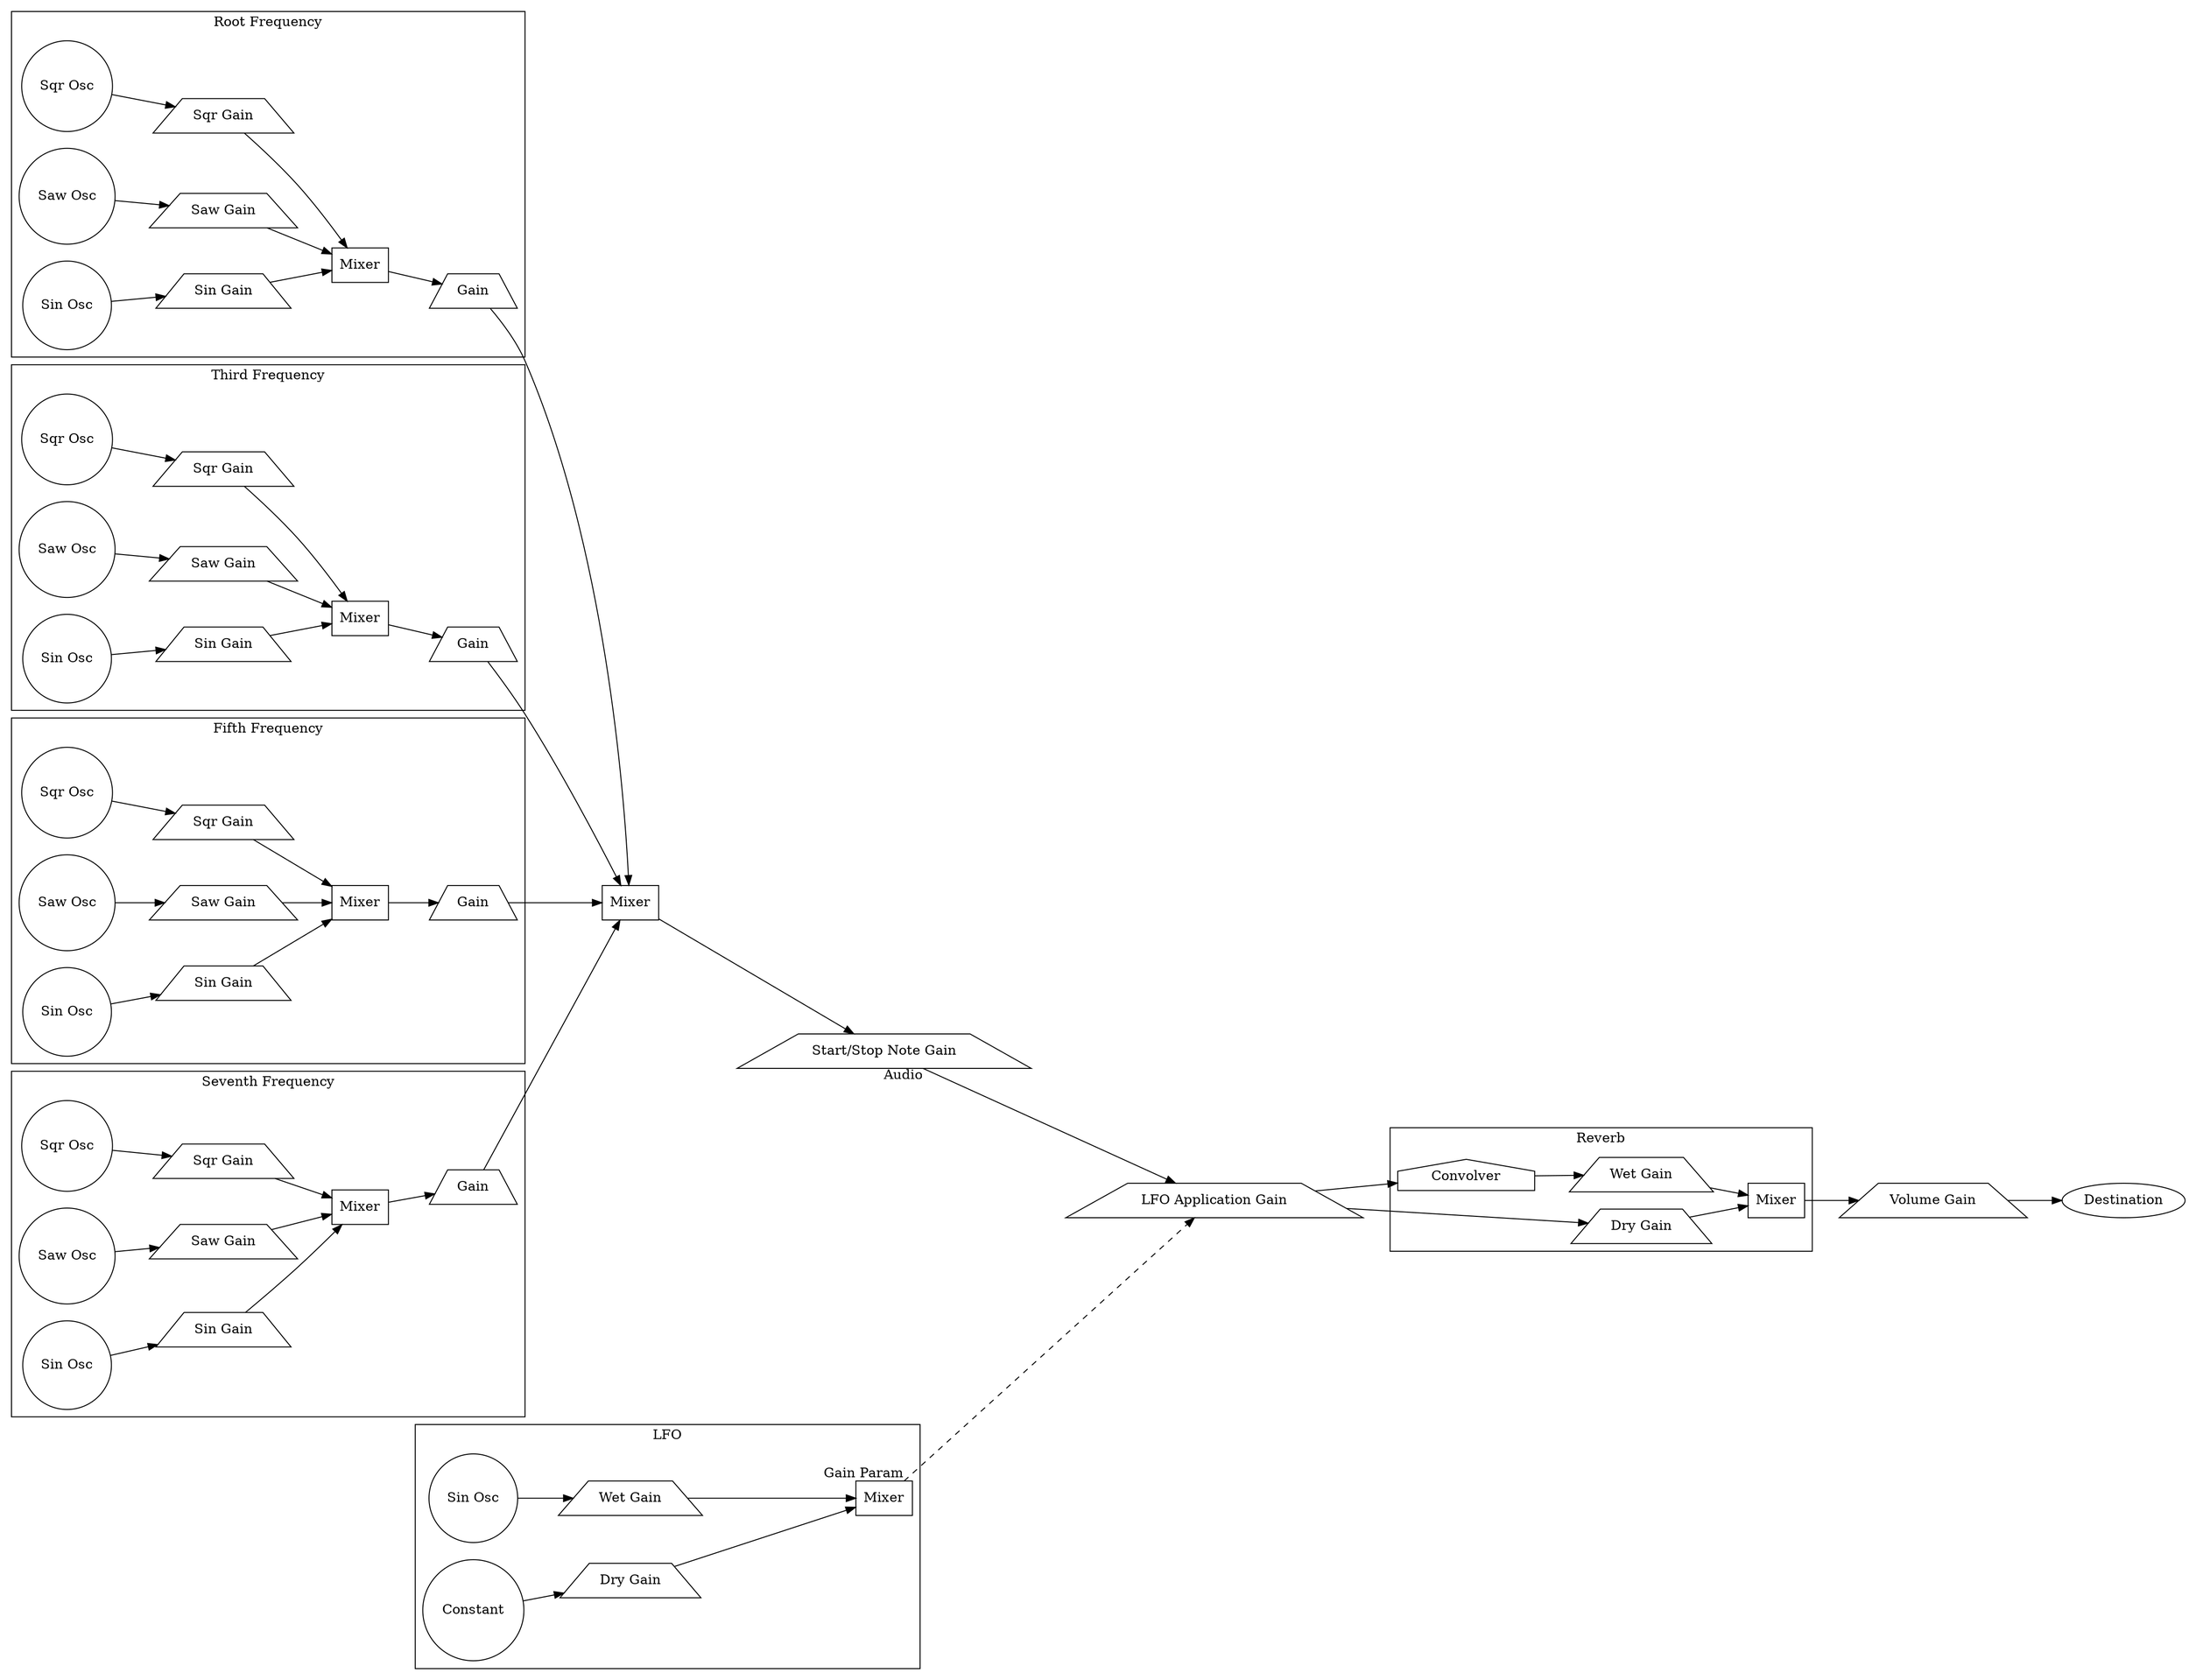 digraph audio {
  rankdir = "LR"

  subgraph cluster_BaseFreq {
    label = "Root Frequency"

    BaseFreqSquare [label="Sqr Osc", shape="circle", comment="Frequency based on lightness"]
    BaseFreqSawtooth [label="Saw Osc", shape="circle", comment="Frequency based on lightness"]
    BaseFreqSine [label="Sin Osc", shape="circle", comment="Frequency based on lightness"]

    BaseFreqSquareGain [label="Sqr Gain", shape="trapezium", comment="Gain based on hue"]
    BaseFreqSawtoothGain [label="Saw Gain", shape="trapezium", comment="Gain based on hue"]
    BaseFreqSineGain [label="Sin Gain", shape="trapezium", comment="Gain based on hue"]

    BaseFreqMixer [label="Mixer", shape="box"]
    BaseFreqOverallGain [label="Gain", shape="trapezium"]

    BaseFreqSquare -> BaseFreqSquareGain
    BaseFreqSawtooth -> BaseFreqSawtoothGain
    BaseFreqSine -> BaseFreqSineGain

    BaseFreqSquareGain -> BaseFreqMixer
    BaseFreqSawtoothGain -> BaseFreqMixer
    BaseFreqSineGain -> BaseFreqMixer

    BaseFreqMixer -> BaseFreqOverallGain
  }

  subgraph cluster_ThirdFreq {
    label = "Third Frequency"

    ThirdFreqSquare [label="Sqr Osc", shape="circle", comment="Frequency based on lightness"]
    ThirdFreqSawtooth [label="Saw Osc", shape="circle", comment="Frequency based on lightness"]
    ThirdFreqSine [label="Sin Osc", shape="circle", comment="Frequency based on lightness"]

    ThirdFreqSquareGain [label="Sqr Gain", shape="trapezium", comment="Gain based on hue"]
    ThirdFreqSawtoothGain [label="Saw Gain", shape="trapezium", comment="Gain based on hue"]
    ThirdFreqSineGain [label="Sin Gain", shape="trapezium", comment="Gain based on hue"]

    ThirdFreqMixer [label="Mixer", shape="box"]
    ThirdFreqOverallGain [label="Gain", shape="trapezium", comment="Gain based on saturation"]

    ThirdFreqSquare -> ThirdFreqSquareGain
    ThirdFreqSawtooth -> ThirdFreqSawtoothGain
    ThirdFreqSine -> ThirdFreqSineGain

    ThirdFreqSquareGain -> ThirdFreqMixer
    ThirdFreqSawtoothGain -> ThirdFreqMixer
    ThirdFreqSineGain -> ThirdFreqMixer

    ThirdFreqMixer -> ThirdFreqOverallGain
  }

  subgraph cluster_FifthFreq {
    label = "Fifth Frequency"

    FifthFreqSquare [label="Sqr Osc", shape="circle", comment="Frequency based on lightness"]
    FifthFreqSawtooth [label="Saw Osc", shape="circle", comment="Frequency based on lightness"]
    FifthFreqSine [label="Sin Osc", shape="circle", comment="Frequency based on lightness"]

    FifthFreqSquareGain [label="Sqr Gain", shape="trapezium", comment="Gain based on hue"]
    FifthFreqSawtoothGain [label="Saw Gain", shape="trapezium", comment="Gain based on hue"]
    FifthFreqSineGain [label="Sin Gain", shape="trapezium", comment="Gain based on hue"]

    FifthFreqMixer [label="Mixer", shape="box"]
    FifthFreqOverallGain [label="Gain", shape="trapezium", comment="Gain based on saturation"]

    FifthFreqSquare -> FifthFreqSquareGain
    FifthFreqSawtooth -> FifthFreqSawtoothGain
    FifthFreqSine -> FifthFreqSineGain

    FifthFreqSquareGain -> FifthFreqMixer
    FifthFreqSawtoothGain -> FifthFreqMixer
    FifthFreqSineGain -> FifthFreqMixer

    FifthFreqMixer -> FifthFreqOverallGain
  }

  subgraph cluster_SeventhFreq {
    label = "Seventh Frequency"

    SeventhFreqSquare [label="Sqr Osc", shape="circle", comment="Frequency based on lightness"]
    SeventhFreqSawtooth [label="Saw Osc", shape="circle", comment="Frequency based on lightness"]
    SeventhFreqSine [label="Sin Osc", shape="circle", comment="Frequency based on lightness"]

    SeventhFreqSquareGain [label="Sqr Gain", shape="trapezium", comment="Gain based on hue"]
    SeventhFreqSawtoothGain [label="Saw Gain", shape="trapezium", comment="Gain based on hue"]
    SeventhFreqSineGain [label="Sin Gain", shape="trapezium", comment="Gain based on hue"]

    SeventhFreqMixer [label="Mixer", shape="box"]
    SeventhFreqOverallGain [label="Gain", shape="trapezium", comment="Gain based on saturation"]

    SeventhFreqSquare -> SeventhFreqSquareGain
    SeventhFreqSawtooth -> SeventhFreqSawtoothGain
    SeventhFreqSine -> SeventhFreqSineGain

    SeventhFreqSquareGain -> SeventhFreqMixer
    SeventhFreqSawtoothGain -> SeventhFreqMixer
    SeventhFreqSineGain -> SeventhFreqMixer

    SeventhFreqMixer -> SeventhFreqOverallGain
  }

  subgraph cluster_Lfo {
    label = "LFO"

    LfoWetOscillator [label="Sin Osc", shape="circle", comment="Frequency based on LFO frequency"]
    LfoDryConstant [label="Constant", shape="circle"]
    LfoWetGain [label="Wet Gain", shape="trapezium", comment="Gain based on LFO intensity"]
    LfoDryGain [label="Dry Gain", shape="trapezium", comment="Gain based on lack of LFO intensity"]

    LfoMixer [label="Mixer", shape="box"]

    LfoWetOscillator -> LfoWetGain
    LfoDryConstant -> LfoDryGain

    LfoWetGain -> LfoMixer
    LfoDryGain -> LfoMixer
  }

  subgraph cluster_Reverb {
    label = "Reverb"

    ReverbConvolver [label="Convolver", shape="house"]
    ReverbWetGain [label="Wet Gain", shape="trapezium", comment="Gain based on reverb intensity"]
    ReverbDryGain [label="Dry Gain", shape="trapezium", comment="Gain based on lack of reverb intensity"]
    ReverbMixer   [label="Mixer", shape="box"]

    ReverbConvolver -> ReverbWetGain
    ReverbWetGain -> ReverbMixer
    ReverbDryGain -> ReverbMixer
  }

  FrequenciesMixer [label="Mixer", shape="box"]
  StartStopGain [label="Start/Stop Note Gain", shape="trapezium"]
  LfoApplyGain [label="LFO Application Gain", shape="trapezium"]
  OverallVolumeGain [label="Volume Gain", shape="trapezium", comment="Gain based on overall volume"]

  BaseFreqOverallGain -> FrequenciesMixer
  ThirdFreqOverallGain -> FrequenciesMixer
  FifthFreqOverallGain -> FrequenciesMixer
  SeventhFreqOverallGain -> FrequenciesMixer

  FrequenciesMixer -> StartStopGain
  StartStopGain -> LfoApplyGain [taillabel = "Audio"]
  LfoMixer -> LfoApplyGain [taillabel = "Gain Param", style=dashed]

  LfoApplyGain -> ReverbConvolver
  LfoApplyGain -> ReverbDryGain

  ReverbMixer -> OverallVolumeGain
  OverallVolumeGain -> Destination
}

